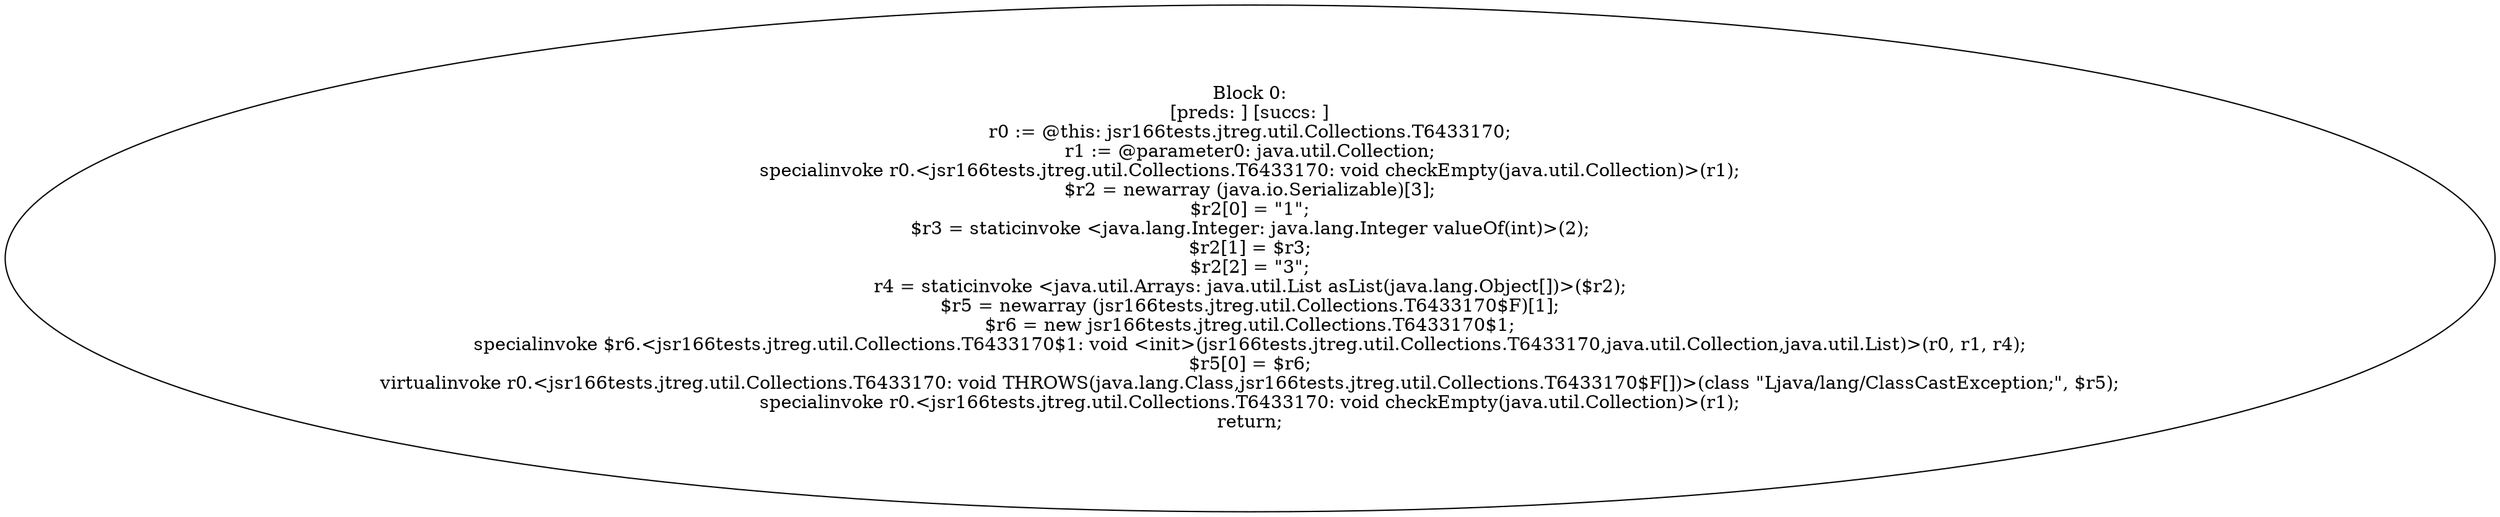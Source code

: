 digraph "unitGraph" {
    "Block 0:
[preds: ] [succs: ]
r0 := @this: jsr166tests.jtreg.util.Collections.T6433170;
r1 := @parameter0: java.util.Collection;
specialinvoke r0.<jsr166tests.jtreg.util.Collections.T6433170: void checkEmpty(java.util.Collection)>(r1);
$r2 = newarray (java.io.Serializable)[3];
$r2[0] = \"1\";
$r3 = staticinvoke <java.lang.Integer: java.lang.Integer valueOf(int)>(2);
$r2[1] = $r3;
$r2[2] = \"3\";
r4 = staticinvoke <java.util.Arrays: java.util.List asList(java.lang.Object[])>($r2);
$r5 = newarray (jsr166tests.jtreg.util.Collections.T6433170$F)[1];
$r6 = new jsr166tests.jtreg.util.Collections.T6433170$1;
specialinvoke $r6.<jsr166tests.jtreg.util.Collections.T6433170$1: void <init>(jsr166tests.jtreg.util.Collections.T6433170,java.util.Collection,java.util.List)>(r0, r1, r4);
$r5[0] = $r6;
virtualinvoke r0.<jsr166tests.jtreg.util.Collections.T6433170: void THROWS(java.lang.Class,jsr166tests.jtreg.util.Collections.T6433170$F[])>(class \"Ljava/lang/ClassCastException;\", $r5);
specialinvoke r0.<jsr166tests.jtreg.util.Collections.T6433170: void checkEmpty(java.util.Collection)>(r1);
return;
"
}
